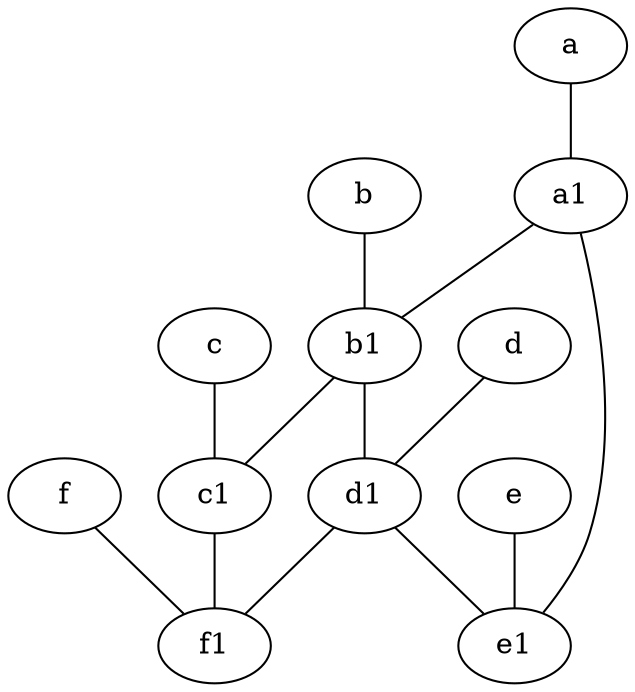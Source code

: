 graph {
	node [labelfontsize=50]
	a1 [labelfontsize=50 pos="8,3!"]
	c [labelfontsize=50 pos="4.5,2!"]
	f1 [labelfontsize=50 pos="3,8!"]
	d1 [labelfontsize=50 pos="3,5!"]
	d [labelfontsize=50 pos="2,5!"]
	f [labelfontsize=50 pos="3,9!"]
	e [labelfontsize=50 pos="7,9!"]
	b1 [labelfontsize=50 pos="9,4!"]
	b [labelfontsize=50 pos="10,4!"]
	a [labelfontsize=50 pos="8,2!"]
	c1 [labelfontsize=50 pos="4.5,3!"]
	e1 [labelfontsize=50 pos="7,7!"]
	d1 -- f1
	a1 -- b1
	a1 -- e1
	b1 -- c1
	b1 -- d1
	c -- c1
	e -- e1
	c1 -- f1
	d1 -- e1
	b -- b1
	a -- a1
	d -- d1
	f -- f1
}

